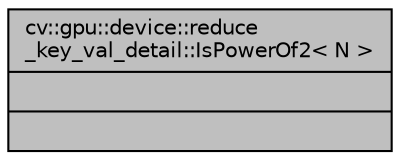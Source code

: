 digraph "cv::gpu::device::reduce_key_val_detail::IsPowerOf2&lt; N &gt;"
{
 // LATEX_PDF_SIZE
  edge [fontname="Helvetica",fontsize="10",labelfontname="Helvetica",labelfontsize="10"];
  node [fontname="Helvetica",fontsize="10",shape=record];
  Node1 [label="{cv::gpu::device::reduce\l_key_val_detail::IsPowerOf2\< N \>\n||}",height=0.2,width=0.4,color="black", fillcolor="grey75", style="filled", fontcolor="black",tooltip=" "];
}
